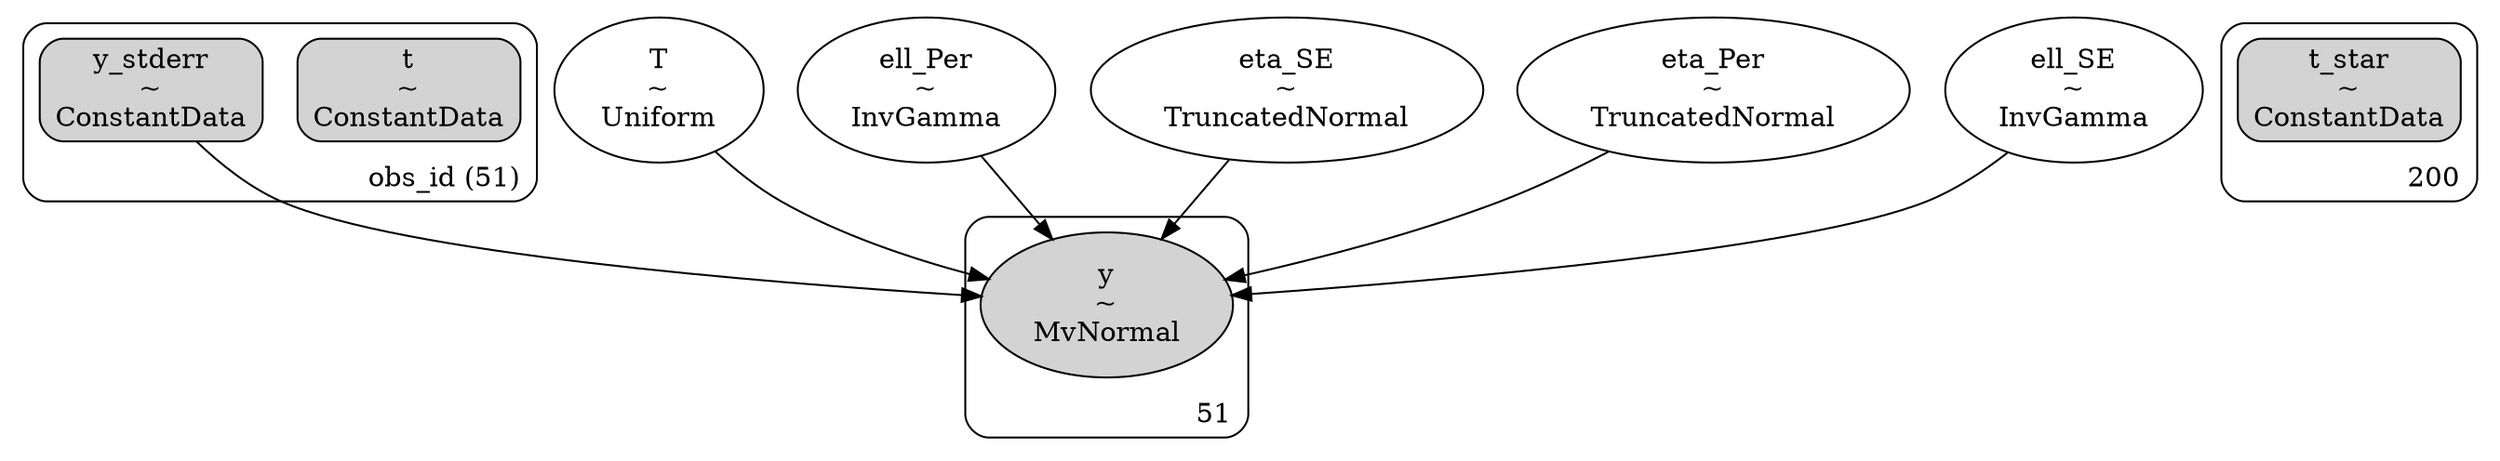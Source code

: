 digraph {
	subgraph "clusterobs_id (51)" {
		t [label="t
~
ConstantData" shape=box style="rounded, filled"]
		y_stderr [label="y_stderr
~
ConstantData" shape=box style="rounded, filled"]
		label="obs_id (51)" labeljust=r labelloc=b style=rounded
	}
	subgraph cluster200 {
		t_star [label="t_star
~
ConstantData" shape=box style="rounded, filled"]
		label=200 labeljust=r labelloc=b style=rounded
	}
	T [label="T
~
Uniform" shape=ellipse]
	ell_Per [label="ell_Per
~
InvGamma" shape=ellipse]
	eta_SE [label="eta_SE
~
TruncatedNormal" shape=ellipse]
	eta_Per [label="eta_Per
~
TruncatedNormal" shape=ellipse]
	ell_SE [label="ell_SE
~
InvGamma" shape=ellipse]
	subgraph cluster51 {
		y [label="y
~
MvNormal" shape=ellipse style=filled]
		label=51 labeljust=r labelloc=b style=rounded
	}
	eta_Per -> y
	eta_SE -> y
	y_stderr -> y
	T -> y
	ell_SE -> y
	ell_Per -> y
}
